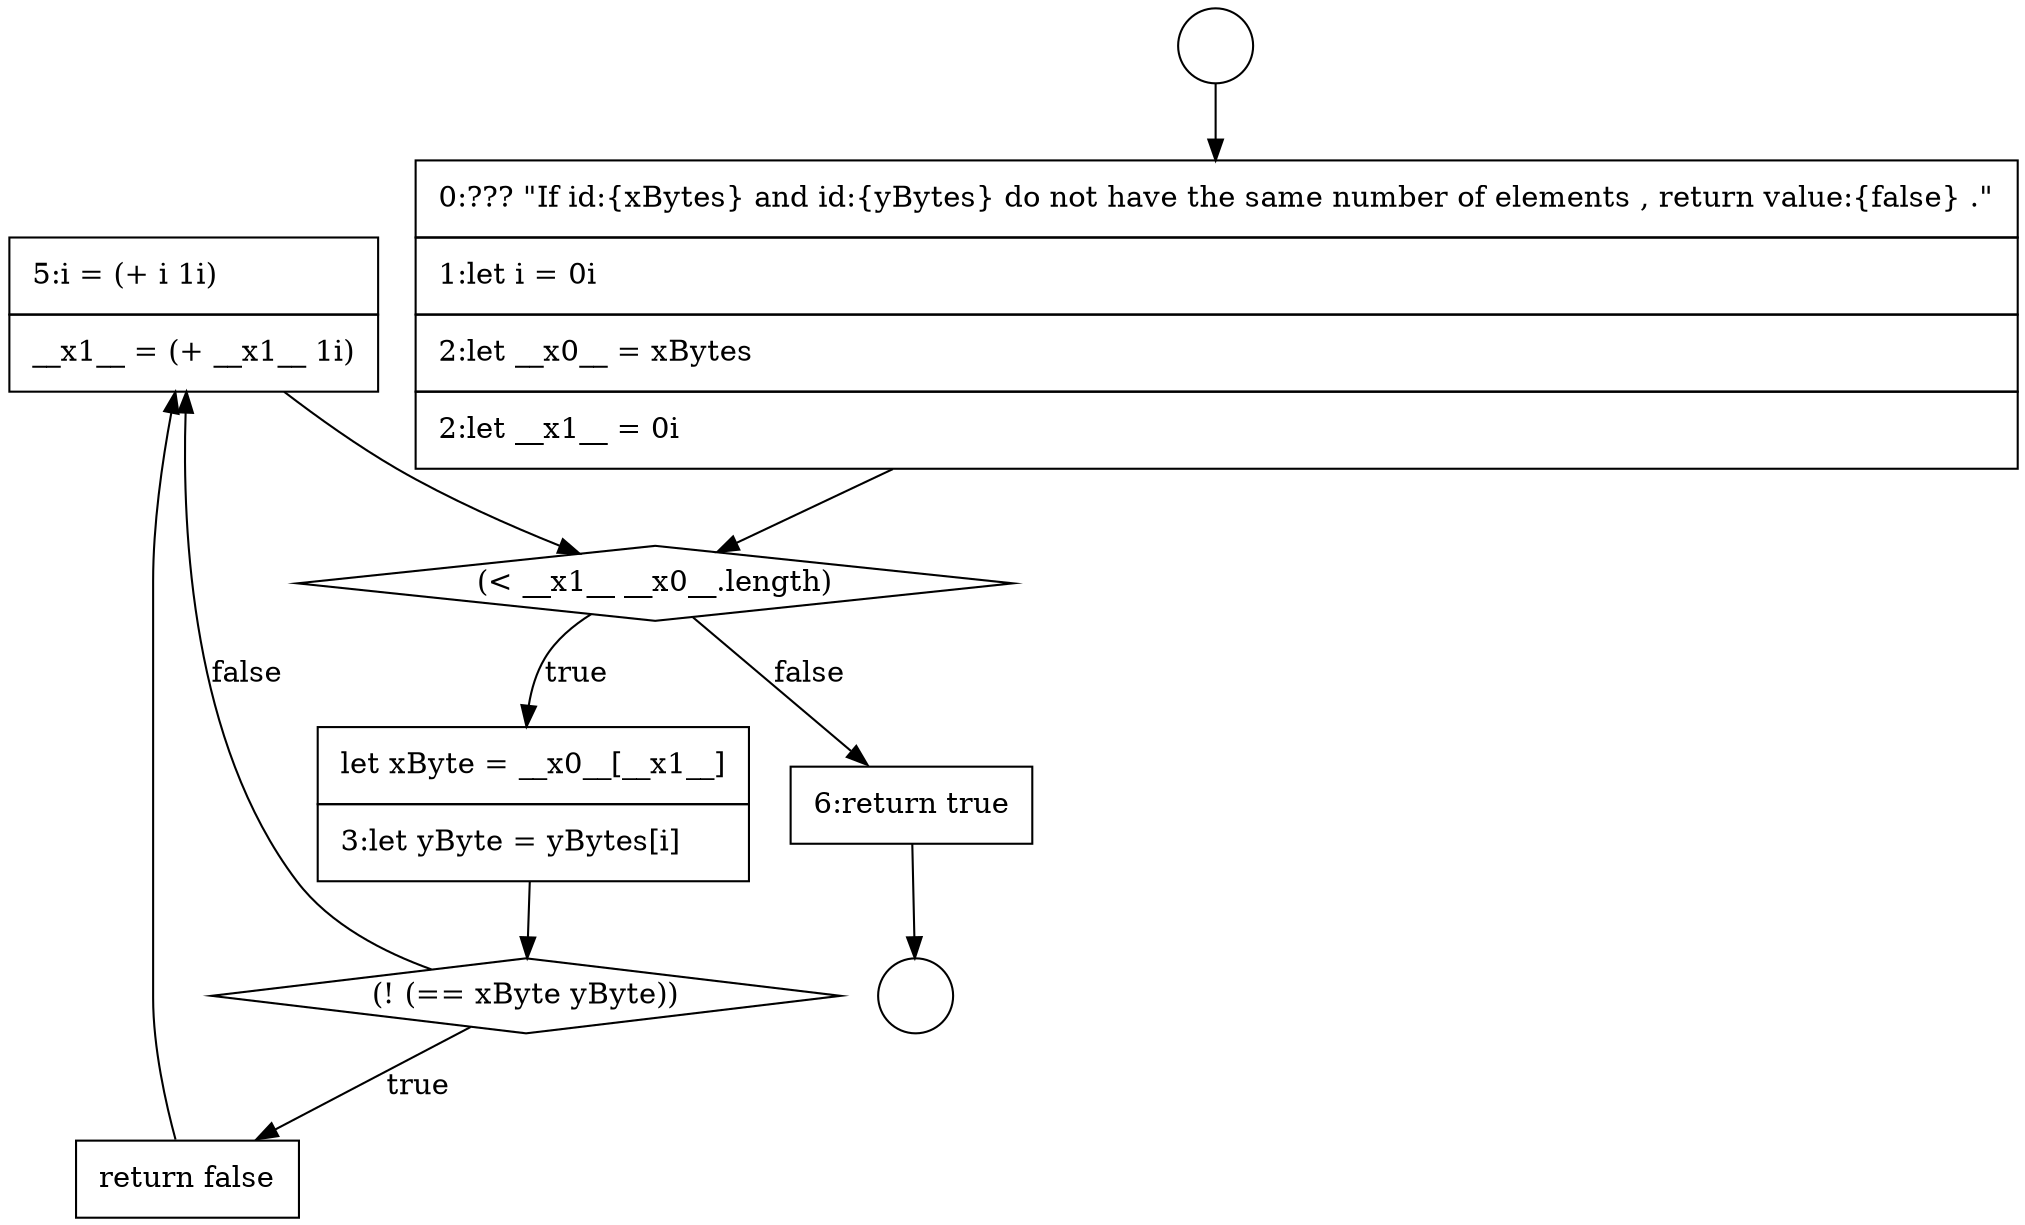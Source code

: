 digraph {
  node18251 [shape=none, margin=0, label=<<font color="black">
    <table border="0" cellborder="1" cellspacing="0" cellpadding="10">
      <tr><td align="left">5:i = (+ i 1i)</td></tr>
      <tr><td align="left">__x1__ = (+ __x1__ 1i)</td></tr>
    </table>
  </font>> color="black" fillcolor="white" style=filled]
  node18248 [shape=none, margin=0, label=<<font color="black">
    <table border="0" cellborder="1" cellspacing="0" cellpadding="10">
      <tr><td align="left">let xByte = __x0__[__x1__]</td></tr>
      <tr><td align="left">3:let yByte = yBytes[i]</td></tr>
    </table>
  </font>> color="black" fillcolor="white" style=filled]
  node18244 [shape=circle label=" " color="black" fillcolor="white" style=filled]
  node18245 [shape=circle label=" " color="black" fillcolor="white" style=filled]
  node18250 [shape=none, margin=0, label=<<font color="black">
    <table border="0" cellborder="1" cellspacing="0" cellpadding="10">
      <tr><td align="left">return false</td></tr>
    </table>
  </font>> color="black" fillcolor="white" style=filled]
  node18246 [shape=none, margin=0, label=<<font color="black">
    <table border="0" cellborder="1" cellspacing="0" cellpadding="10">
      <tr><td align="left">0:??? &quot;If id:{xBytes} and id:{yBytes} do not have the same number of elements , return value:{false} .&quot;</td></tr>
      <tr><td align="left">1:let i = 0i</td></tr>
      <tr><td align="left">2:let __x0__ = xBytes</td></tr>
      <tr><td align="left">2:let __x1__ = 0i</td></tr>
    </table>
  </font>> color="black" fillcolor="white" style=filled]
  node18249 [shape=diamond, label=<<font color="black">(! (== xByte yByte))</font>> color="black" fillcolor="white" style=filled]
  node18247 [shape=diamond, label=<<font color="black">(&lt; __x1__ __x0__.length)</font>> color="black" fillcolor="white" style=filled]
  node18252 [shape=none, margin=0, label=<<font color="black">
    <table border="0" cellborder="1" cellspacing="0" cellpadding="10">
      <tr><td align="left">6:return true</td></tr>
    </table>
  </font>> color="black" fillcolor="white" style=filled]
  node18252 -> node18245 [ color="black"]
  node18244 -> node18246 [ color="black"]
  node18250 -> node18251 [ color="black"]
  node18246 -> node18247 [ color="black"]
  node18248 -> node18249 [ color="black"]
  node18247 -> node18248 [label=<<font color="black">true</font>> color="black"]
  node18247 -> node18252 [label=<<font color="black">false</font>> color="black"]
  node18249 -> node18250 [label=<<font color="black">true</font>> color="black"]
  node18249 -> node18251 [label=<<font color="black">false</font>> color="black"]
  node18251 -> node18247 [ color="black"]
}
